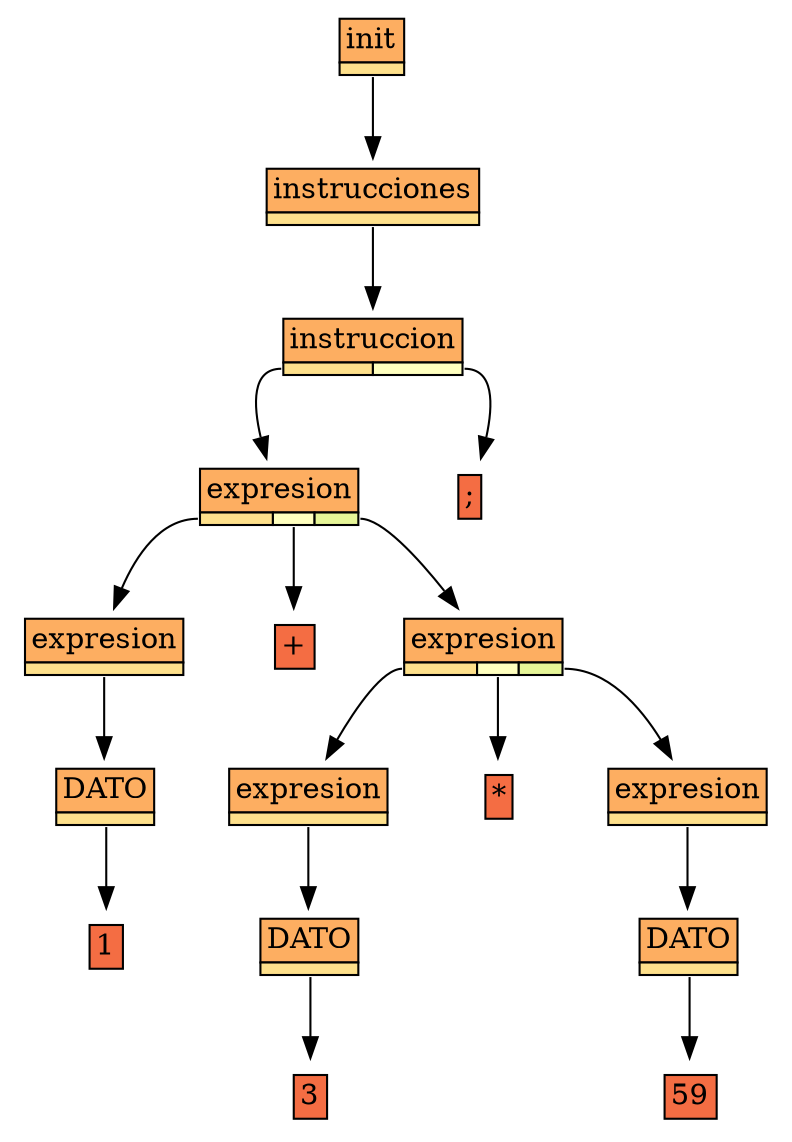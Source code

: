 digraph {
node [shape=plaintext]
ND_1 [label=<<table CELLSPACING="0" BORDER="0"><tr><td  BORDER="1" bgcolor="/spectral11/3">1</td></tr></table>>];
ND_2 [label=<<table  CELLSPACING="0" BORDER="0"><tr><td BORDER="1" colspan="1"  bgcolor="/spectral11/4">DATO</td></tr><tr><td BORDER="1" port="f0"  bgcolor="/spectral11/5"></td></tr></table>>];
ND_3 [label=<<table  CELLSPACING="0" BORDER="0"><tr><td BORDER="1" colspan="1"  bgcolor="/spectral11/4">expresion</td></tr><tr><td BORDER="1" port="f0"  bgcolor="/spectral11/5"></td></tr></table>>];
ND_4 [label=<<table CELLSPACING="0" BORDER="0"><tr><td  BORDER="1" bgcolor="/spectral11/3">3</td></tr></table>>];
ND_5 [label=<<table  CELLSPACING="0" BORDER="0"><tr><td BORDER="1" colspan="1"  bgcolor="/spectral11/4">DATO</td></tr><tr><td BORDER="1" port="f0"  bgcolor="/spectral11/5"></td></tr></table>>];
ND_6 [label=<<table  CELLSPACING="0" BORDER="0"><tr><td BORDER="1" colspan="1"  bgcolor="/spectral11/4">expresion</td></tr><tr><td BORDER="1" port="f0"  bgcolor="/spectral11/5"></td></tr></table>>];
ND_7 [label=<<table CELLSPACING="0" BORDER="0"><tr><td  BORDER="1" bgcolor="/spectral11/3">59</td></tr></table>>];
ND_8 [label=<<table  CELLSPACING="0" BORDER="0"><tr><td BORDER="1" colspan="1"  bgcolor="/spectral11/4">DATO</td></tr><tr><td BORDER="1" port="f0"  bgcolor="/spectral11/5"></td></tr></table>>];
ND_9 [label=<<table  CELLSPACING="0" BORDER="0"><tr><td BORDER="1" colspan="1"  bgcolor="/spectral11/4">expresion</td></tr><tr><td BORDER="1" port="f0"  bgcolor="/spectral11/5"></td></tr></table>>];
ND_10 [label=<<table CELLSPACING="0" BORDER="0"><tr><td  BORDER="1" bgcolor="/spectral11/3">*</td></tr></table>>];
ND_11 [label=<<table  CELLSPACING="0" BORDER="0"><tr><td BORDER="1" colspan="3"  bgcolor="/spectral11/4">expresion</td></tr><tr><td BORDER="1" port="f0"  bgcolor="/spectral11/5"></td><td BORDER="1" port="f1"  bgcolor="/spectral11/6"></td><td BORDER="1" port="f2"  bgcolor="/spectral11/7"></td></tr></table>>];
ND_12 [label=<<table CELLSPACING="0" BORDER="0"><tr><td  BORDER="1" bgcolor="/spectral11/3">+</td></tr></table>>];
ND_13 [label=<<table  CELLSPACING="0" BORDER="0"><tr><td BORDER="1" colspan="3"  bgcolor="/spectral11/4">expresion</td></tr><tr><td BORDER="1" port="f0"  bgcolor="/spectral11/5"></td><td BORDER="1" port="f1"  bgcolor="/spectral11/6"></td><td BORDER="1" port="f2"  bgcolor="/spectral11/7"></td></tr></table>>];
ND_14 [label=<<table CELLSPACING="0" BORDER="0"><tr><td  BORDER="1" bgcolor="/spectral11/3">;</td></tr></table>>];
ND_15 [label=<<table  CELLSPACING="0" BORDER="0"><tr><td BORDER="1" colspan="2"  bgcolor="/spectral11/4">instruccion</td></tr><tr><td BORDER="1" port="f0"  bgcolor="/spectral11/5"></td><td BORDER="1" port="f1"  bgcolor="/spectral11/6"></td></tr></table>>];
ND_16 [label=<<table  CELLSPACING="0" BORDER="0"><tr><td BORDER="1" colspan="1"  bgcolor="/spectral11/4">instrucciones</td></tr><tr><td BORDER="1" port="f0"  bgcolor="/spectral11/5"></td></tr></table>>];
ND_17 [label=<<table  CELLSPACING="0" BORDER="0"><tr><td BORDER="1" colspan="1"  bgcolor="/spectral11/4">init</td></tr><tr><td BORDER="1" port="f0"  bgcolor="/spectral11/5"></td></tr></table>>];

ND_2:f0->ND_1;
ND_3:f0->ND_2;
ND_5:f0->ND_4;
ND_6:f0->ND_5;
ND_8:f0->ND_7;
ND_9:f0->ND_8;
ND_11:f0->ND_6;
ND_11:f1->ND_10;
ND_11:f2->ND_9;
ND_13:f0->ND_3;
ND_13:f1->ND_12;
ND_13:f2->ND_11;
ND_15:f0->ND_13;
ND_15:f1->ND_14;
ND_16:f0->ND_15;
ND_17:f0->ND_16;
}